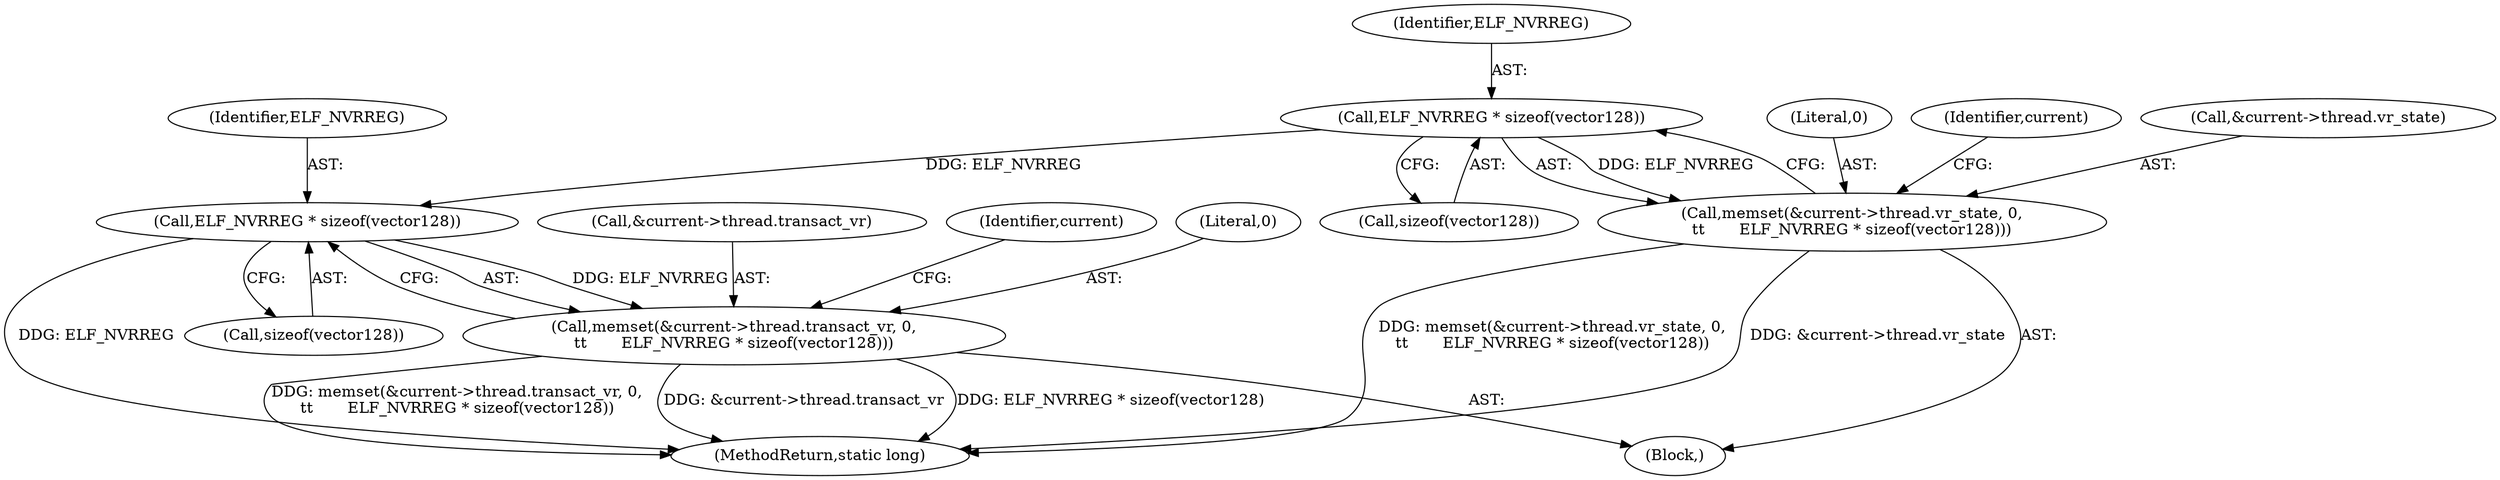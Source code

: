digraph "0_linux_d2b9d2a5ad5ef04ff978c9923d19730cb05efd55@API" {
"1000241" [label="(Call,ELF_NVRREG * sizeof(vector128))"];
"1000233" [label="(Call,memset(&current->thread.vr_state, 0,\n\t\t       ELF_NVRREG * sizeof(vector128)))"];
"1000253" [label="(Call,ELF_NVRREG * sizeof(vector128))"];
"1000245" [label="(Call,memset(&current->thread.transact_vr, 0,\n\t\t       ELF_NVRREG * sizeof(vector128)))"];
"1000240" [label="(Literal,0)"];
"1000255" [label="(Call,sizeof(vector128))"];
"1000243" [label="(Call,sizeof(vector128))"];
"1000232" [label="(Block,)"];
"1000253" [label="(Call,ELF_NVRREG * sizeof(vector128))"];
"1000241" [label="(Call,ELF_NVRREG * sizeof(vector128))"];
"1000249" [label="(Identifier,current)"];
"1000245" [label="(Call,memset(&current->thread.transact_vr, 0,\n\t\t       ELF_NVRREG * sizeof(vector128)))"];
"1000233" [label="(Call,memset(&current->thread.vr_state, 0,\n\t\t       ELF_NVRREG * sizeof(vector128)))"];
"1000254" [label="(Identifier,ELF_NVRREG)"];
"1000246" [label="(Call,&current->thread.transact_vr)"];
"1000262" [label="(Identifier,current)"];
"1000540" [label="(MethodReturn,static long)"];
"1000242" [label="(Identifier,ELF_NVRREG)"];
"1000234" [label="(Call,&current->thread.vr_state)"];
"1000252" [label="(Literal,0)"];
"1000241" -> "1000233"  [label="AST: "];
"1000241" -> "1000243"  [label="CFG: "];
"1000242" -> "1000241"  [label="AST: "];
"1000243" -> "1000241"  [label="AST: "];
"1000233" -> "1000241"  [label="CFG: "];
"1000241" -> "1000233"  [label="DDG: ELF_NVRREG"];
"1000241" -> "1000253"  [label="DDG: ELF_NVRREG"];
"1000233" -> "1000232"  [label="AST: "];
"1000234" -> "1000233"  [label="AST: "];
"1000240" -> "1000233"  [label="AST: "];
"1000249" -> "1000233"  [label="CFG: "];
"1000233" -> "1000540"  [label="DDG: memset(&current->thread.vr_state, 0,\n\t\t       ELF_NVRREG * sizeof(vector128))"];
"1000233" -> "1000540"  [label="DDG: &current->thread.vr_state"];
"1000253" -> "1000245"  [label="AST: "];
"1000253" -> "1000255"  [label="CFG: "];
"1000254" -> "1000253"  [label="AST: "];
"1000255" -> "1000253"  [label="AST: "];
"1000245" -> "1000253"  [label="CFG: "];
"1000253" -> "1000540"  [label="DDG: ELF_NVRREG"];
"1000253" -> "1000245"  [label="DDG: ELF_NVRREG"];
"1000245" -> "1000232"  [label="AST: "];
"1000246" -> "1000245"  [label="AST: "];
"1000252" -> "1000245"  [label="AST: "];
"1000262" -> "1000245"  [label="CFG: "];
"1000245" -> "1000540"  [label="DDG: ELF_NVRREG * sizeof(vector128)"];
"1000245" -> "1000540"  [label="DDG: memset(&current->thread.transact_vr, 0,\n\t\t       ELF_NVRREG * sizeof(vector128))"];
"1000245" -> "1000540"  [label="DDG: &current->thread.transact_vr"];
}
